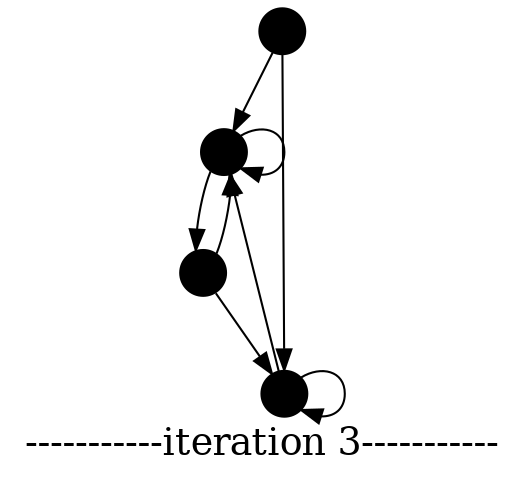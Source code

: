 /*****
C-558468033414059-181011175920 @3
*****/

digraph G {
  graph [splines=false overlap=false]
  node  [shape=ellipse, width=0.3, height=0.3, label=""]
  1 [style=filled, fillcolor="black"];
  3 [style=filled, fillcolor="black"];
  5 [style=filled, fillcolor="black"];
  6 [style=filled, fillcolor="black"];
  1 -> 5;
  1 -> 6;
  3 -> 5;
  3 -> 6;
  5 -> 3;
  5 -> 5;
  6 -> 5;
  6 -> 6;
  label = "-----------iteration 3-----------";  fontsize=18;
}
